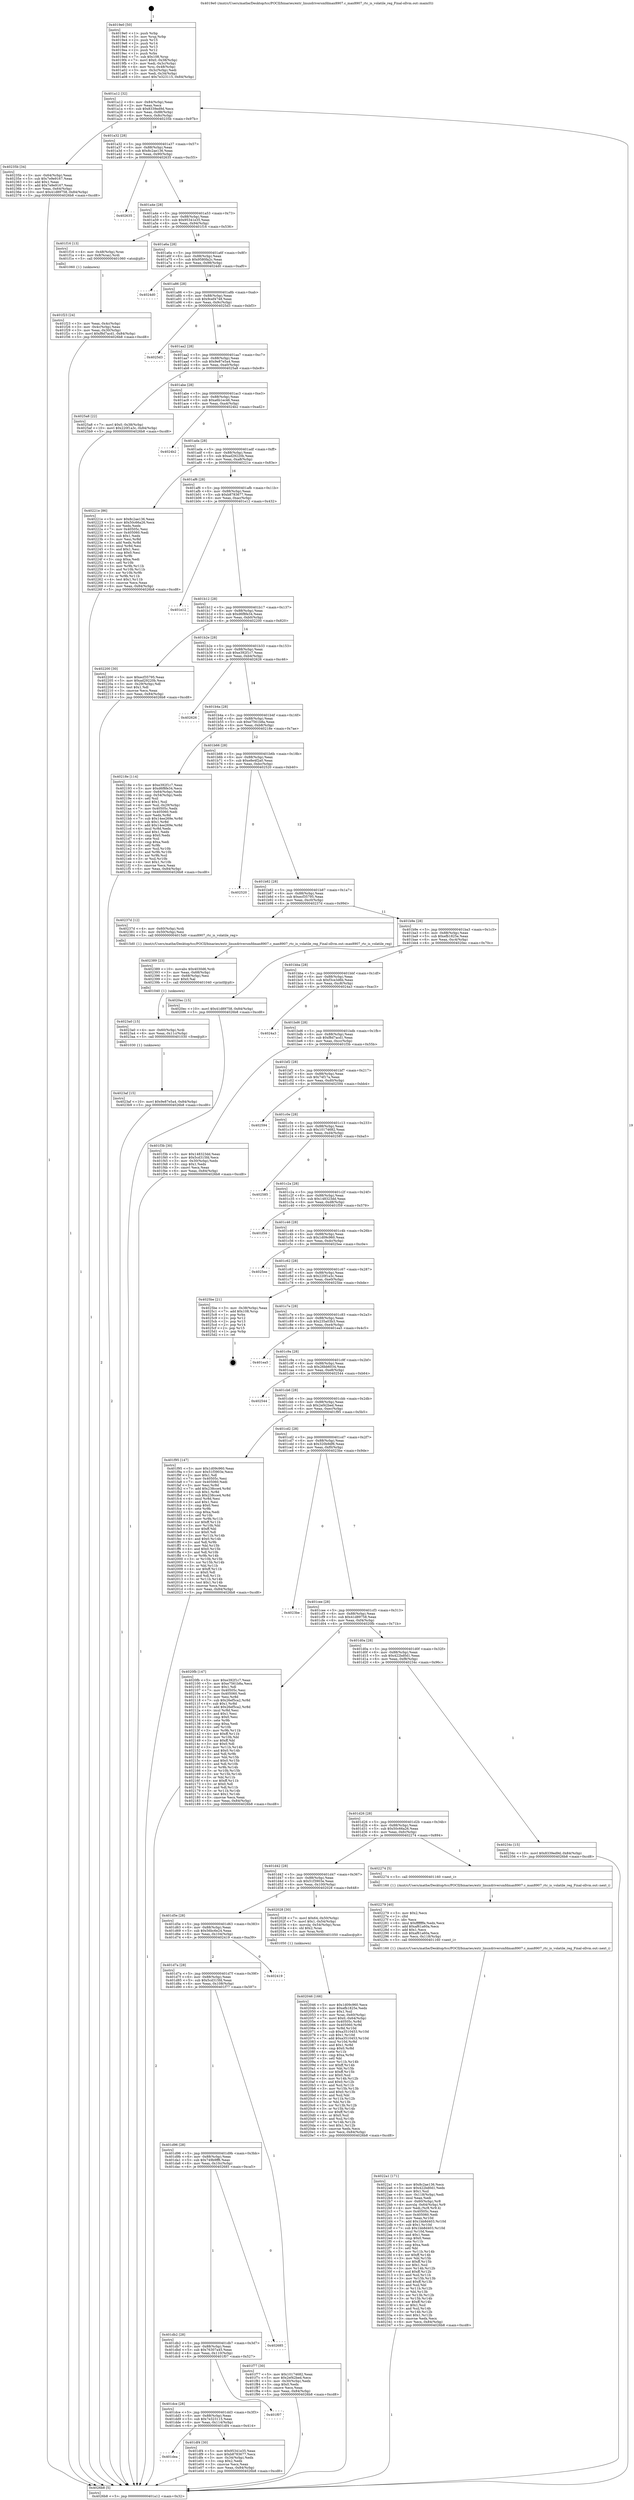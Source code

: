 digraph "0x4019e0" {
  label = "0x4019e0 (/mnt/c/Users/mathe/Desktop/tcc/POCII/binaries/extr_linuxdriversmfdmax8907.c_max8907_rtc_is_volatile_reg_Final-ollvm.out::main(0))"
  labelloc = "t"
  node[shape=record]

  Entry [label="",width=0.3,height=0.3,shape=circle,fillcolor=black,style=filled]
  "0x401a12" [label="{
     0x401a12 [32]\l
     | [instrs]\l
     &nbsp;&nbsp;0x401a12 \<+6\>: mov -0x84(%rbp),%eax\l
     &nbsp;&nbsp;0x401a18 \<+2\>: mov %eax,%ecx\l
     &nbsp;&nbsp;0x401a1a \<+6\>: sub $0x8339ed9d,%ecx\l
     &nbsp;&nbsp;0x401a20 \<+6\>: mov %eax,-0x88(%rbp)\l
     &nbsp;&nbsp;0x401a26 \<+6\>: mov %ecx,-0x8c(%rbp)\l
     &nbsp;&nbsp;0x401a2c \<+6\>: je 000000000040235b \<main+0x97b\>\l
  }"]
  "0x40235b" [label="{
     0x40235b [34]\l
     | [instrs]\l
     &nbsp;&nbsp;0x40235b \<+3\>: mov -0x64(%rbp),%eax\l
     &nbsp;&nbsp;0x40235e \<+5\>: sub $0x7e9e9167,%eax\l
     &nbsp;&nbsp;0x402363 \<+3\>: add $0x1,%eax\l
     &nbsp;&nbsp;0x402366 \<+5\>: add $0x7e9e9167,%eax\l
     &nbsp;&nbsp;0x40236b \<+3\>: mov %eax,-0x64(%rbp)\l
     &nbsp;&nbsp;0x40236e \<+10\>: movl $0x41d89758,-0x84(%rbp)\l
     &nbsp;&nbsp;0x402378 \<+5\>: jmp 00000000004026b8 \<main+0xcd8\>\l
  }"]
  "0x401a32" [label="{
     0x401a32 [28]\l
     | [instrs]\l
     &nbsp;&nbsp;0x401a32 \<+5\>: jmp 0000000000401a37 \<main+0x57\>\l
     &nbsp;&nbsp;0x401a37 \<+6\>: mov -0x88(%rbp),%eax\l
     &nbsp;&nbsp;0x401a3d \<+5\>: sub $0x8c2ae136,%eax\l
     &nbsp;&nbsp;0x401a42 \<+6\>: mov %eax,-0x90(%rbp)\l
     &nbsp;&nbsp;0x401a48 \<+6\>: je 0000000000402635 \<main+0xc55\>\l
  }"]
  Exit [label="",width=0.3,height=0.3,shape=circle,fillcolor=black,style=filled,peripheries=2]
  "0x402635" [label="{
     0x402635\l
  }", style=dashed]
  "0x401a4e" [label="{
     0x401a4e [28]\l
     | [instrs]\l
     &nbsp;&nbsp;0x401a4e \<+5\>: jmp 0000000000401a53 \<main+0x73\>\l
     &nbsp;&nbsp;0x401a53 \<+6\>: mov -0x88(%rbp),%eax\l
     &nbsp;&nbsp;0x401a59 \<+5\>: sub $0x95341e35,%eax\l
     &nbsp;&nbsp;0x401a5e \<+6\>: mov %eax,-0x94(%rbp)\l
     &nbsp;&nbsp;0x401a64 \<+6\>: je 0000000000401f16 \<main+0x536\>\l
  }"]
  "0x4023af" [label="{
     0x4023af [15]\l
     | [instrs]\l
     &nbsp;&nbsp;0x4023af \<+10\>: movl $0x9e87e5a4,-0x84(%rbp)\l
     &nbsp;&nbsp;0x4023b9 \<+5\>: jmp 00000000004026b8 \<main+0xcd8\>\l
  }"]
  "0x401f16" [label="{
     0x401f16 [13]\l
     | [instrs]\l
     &nbsp;&nbsp;0x401f16 \<+4\>: mov -0x48(%rbp),%rax\l
     &nbsp;&nbsp;0x401f1a \<+4\>: mov 0x8(%rax),%rdi\l
     &nbsp;&nbsp;0x401f1e \<+5\>: call 0000000000401060 \<atoi@plt\>\l
     | [calls]\l
     &nbsp;&nbsp;0x401060 \{1\} (unknown)\l
  }"]
  "0x401a6a" [label="{
     0x401a6a [28]\l
     | [instrs]\l
     &nbsp;&nbsp;0x401a6a \<+5\>: jmp 0000000000401a6f \<main+0x8f\>\l
     &nbsp;&nbsp;0x401a6f \<+6\>: mov -0x88(%rbp),%eax\l
     &nbsp;&nbsp;0x401a75 \<+5\>: sub $0x9580fa2c,%eax\l
     &nbsp;&nbsp;0x401a7a \<+6\>: mov %eax,-0x98(%rbp)\l
     &nbsp;&nbsp;0x401a80 \<+6\>: je 00000000004024d0 \<main+0xaf0\>\l
  }"]
  "0x4023a0" [label="{
     0x4023a0 [15]\l
     | [instrs]\l
     &nbsp;&nbsp;0x4023a0 \<+4\>: mov -0x60(%rbp),%rdi\l
     &nbsp;&nbsp;0x4023a4 \<+6\>: mov %eax,-0x11c(%rbp)\l
     &nbsp;&nbsp;0x4023aa \<+5\>: call 0000000000401030 \<free@plt\>\l
     | [calls]\l
     &nbsp;&nbsp;0x401030 \{1\} (unknown)\l
  }"]
  "0x4024d0" [label="{
     0x4024d0\l
  }", style=dashed]
  "0x401a86" [label="{
     0x401a86 [28]\l
     | [instrs]\l
     &nbsp;&nbsp;0x401a86 \<+5\>: jmp 0000000000401a8b \<main+0xab\>\l
     &nbsp;&nbsp;0x401a8b \<+6\>: mov -0x88(%rbp),%eax\l
     &nbsp;&nbsp;0x401a91 \<+5\>: sub $0x9cef4748,%eax\l
     &nbsp;&nbsp;0x401a96 \<+6\>: mov %eax,-0x9c(%rbp)\l
     &nbsp;&nbsp;0x401a9c \<+6\>: je 00000000004025d3 \<main+0xbf3\>\l
  }"]
  "0x402389" [label="{
     0x402389 [23]\l
     | [instrs]\l
     &nbsp;&nbsp;0x402389 \<+10\>: movabs $0x4030d6,%rdi\l
     &nbsp;&nbsp;0x402393 \<+3\>: mov %eax,-0x68(%rbp)\l
     &nbsp;&nbsp;0x402396 \<+3\>: mov -0x68(%rbp),%esi\l
     &nbsp;&nbsp;0x402399 \<+2\>: mov $0x0,%al\l
     &nbsp;&nbsp;0x40239b \<+5\>: call 0000000000401040 \<printf@plt\>\l
     | [calls]\l
     &nbsp;&nbsp;0x401040 \{1\} (unknown)\l
  }"]
  "0x4025d3" [label="{
     0x4025d3\l
  }", style=dashed]
  "0x401aa2" [label="{
     0x401aa2 [28]\l
     | [instrs]\l
     &nbsp;&nbsp;0x401aa2 \<+5\>: jmp 0000000000401aa7 \<main+0xc7\>\l
     &nbsp;&nbsp;0x401aa7 \<+6\>: mov -0x88(%rbp),%eax\l
     &nbsp;&nbsp;0x401aad \<+5\>: sub $0x9e87e5a4,%eax\l
     &nbsp;&nbsp;0x401ab2 \<+6\>: mov %eax,-0xa0(%rbp)\l
     &nbsp;&nbsp;0x401ab8 \<+6\>: je 00000000004025a8 \<main+0xbc8\>\l
  }"]
  "0x4022a1" [label="{
     0x4022a1 [171]\l
     | [instrs]\l
     &nbsp;&nbsp;0x4022a1 \<+5\>: mov $0x8c2ae136,%ecx\l
     &nbsp;&nbsp;0x4022a6 \<+5\>: mov $0x422bd0d1,%edx\l
     &nbsp;&nbsp;0x4022ab \<+3\>: mov $0x1,%sil\l
     &nbsp;&nbsp;0x4022ae \<+6\>: mov -0x118(%rbp),%edi\l
     &nbsp;&nbsp;0x4022b4 \<+3\>: imul %eax,%edi\l
     &nbsp;&nbsp;0x4022b7 \<+4\>: mov -0x60(%rbp),%r8\l
     &nbsp;&nbsp;0x4022bb \<+4\>: movslq -0x64(%rbp),%r9\l
     &nbsp;&nbsp;0x4022bf \<+4\>: mov %edi,(%r8,%r9,4)\l
     &nbsp;&nbsp;0x4022c3 \<+7\>: mov 0x40505c,%eax\l
     &nbsp;&nbsp;0x4022ca \<+7\>: mov 0x405060,%edi\l
     &nbsp;&nbsp;0x4022d1 \<+3\>: mov %eax,%r10d\l
     &nbsp;&nbsp;0x4022d4 \<+7\>: add $0x1bb8d403,%r10d\l
     &nbsp;&nbsp;0x4022db \<+4\>: sub $0x1,%r10d\l
     &nbsp;&nbsp;0x4022df \<+7\>: sub $0x1bb8d403,%r10d\l
     &nbsp;&nbsp;0x4022e6 \<+4\>: imul %r10d,%eax\l
     &nbsp;&nbsp;0x4022ea \<+3\>: and $0x1,%eax\l
     &nbsp;&nbsp;0x4022ed \<+3\>: cmp $0x0,%eax\l
     &nbsp;&nbsp;0x4022f0 \<+4\>: sete %r11b\l
     &nbsp;&nbsp;0x4022f4 \<+3\>: cmp $0xa,%edi\l
     &nbsp;&nbsp;0x4022f7 \<+3\>: setl %bl\l
     &nbsp;&nbsp;0x4022fa \<+3\>: mov %r11b,%r14b\l
     &nbsp;&nbsp;0x4022fd \<+4\>: xor $0xff,%r14b\l
     &nbsp;&nbsp;0x402301 \<+3\>: mov %bl,%r15b\l
     &nbsp;&nbsp;0x402304 \<+4\>: xor $0xff,%r15b\l
     &nbsp;&nbsp;0x402308 \<+4\>: xor $0x1,%sil\l
     &nbsp;&nbsp;0x40230c \<+3\>: mov %r14b,%r12b\l
     &nbsp;&nbsp;0x40230f \<+4\>: and $0xff,%r12b\l
     &nbsp;&nbsp;0x402313 \<+3\>: and %sil,%r11b\l
     &nbsp;&nbsp;0x402316 \<+3\>: mov %r15b,%r13b\l
     &nbsp;&nbsp;0x402319 \<+4\>: and $0xff,%r13b\l
     &nbsp;&nbsp;0x40231d \<+3\>: and %sil,%bl\l
     &nbsp;&nbsp;0x402320 \<+3\>: or %r11b,%r12b\l
     &nbsp;&nbsp;0x402323 \<+3\>: or %bl,%r13b\l
     &nbsp;&nbsp;0x402326 \<+3\>: xor %r13b,%r12b\l
     &nbsp;&nbsp;0x402329 \<+3\>: or %r15b,%r14b\l
     &nbsp;&nbsp;0x40232c \<+4\>: xor $0xff,%r14b\l
     &nbsp;&nbsp;0x402330 \<+4\>: or $0x1,%sil\l
     &nbsp;&nbsp;0x402334 \<+3\>: and %sil,%r14b\l
     &nbsp;&nbsp;0x402337 \<+3\>: or %r14b,%r12b\l
     &nbsp;&nbsp;0x40233a \<+4\>: test $0x1,%r12b\l
     &nbsp;&nbsp;0x40233e \<+3\>: cmovne %edx,%ecx\l
     &nbsp;&nbsp;0x402341 \<+6\>: mov %ecx,-0x84(%rbp)\l
     &nbsp;&nbsp;0x402347 \<+5\>: jmp 00000000004026b8 \<main+0xcd8\>\l
  }"]
  "0x4025a8" [label="{
     0x4025a8 [22]\l
     | [instrs]\l
     &nbsp;&nbsp;0x4025a8 \<+7\>: movl $0x0,-0x38(%rbp)\l
     &nbsp;&nbsp;0x4025af \<+10\>: movl $0x220f1a3c,-0x84(%rbp)\l
     &nbsp;&nbsp;0x4025b9 \<+5\>: jmp 00000000004026b8 \<main+0xcd8\>\l
  }"]
  "0x401abe" [label="{
     0x401abe [28]\l
     | [instrs]\l
     &nbsp;&nbsp;0x401abe \<+5\>: jmp 0000000000401ac3 \<main+0xe3\>\l
     &nbsp;&nbsp;0x401ac3 \<+6\>: mov -0x88(%rbp),%eax\l
     &nbsp;&nbsp;0x401ac9 \<+5\>: sub $0xa6b1ec46,%eax\l
     &nbsp;&nbsp;0x401ace \<+6\>: mov %eax,-0xa4(%rbp)\l
     &nbsp;&nbsp;0x401ad4 \<+6\>: je 00000000004024b2 \<main+0xad2\>\l
  }"]
  "0x402279" [label="{
     0x402279 [40]\l
     | [instrs]\l
     &nbsp;&nbsp;0x402279 \<+5\>: mov $0x2,%ecx\l
     &nbsp;&nbsp;0x40227e \<+1\>: cltd\l
     &nbsp;&nbsp;0x40227f \<+2\>: idiv %ecx\l
     &nbsp;&nbsp;0x402281 \<+6\>: imul $0xfffffffe,%edx,%ecx\l
     &nbsp;&nbsp;0x402287 \<+6\>: add $0xaf61a60a,%ecx\l
     &nbsp;&nbsp;0x40228d \<+3\>: add $0x1,%ecx\l
     &nbsp;&nbsp;0x402290 \<+6\>: sub $0xaf61a60a,%ecx\l
     &nbsp;&nbsp;0x402296 \<+6\>: mov %ecx,-0x118(%rbp)\l
     &nbsp;&nbsp;0x40229c \<+5\>: call 0000000000401160 \<next_i\>\l
     | [calls]\l
     &nbsp;&nbsp;0x401160 \{1\} (/mnt/c/Users/mathe/Desktop/tcc/POCII/binaries/extr_linuxdriversmfdmax8907.c_max8907_rtc_is_volatile_reg_Final-ollvm.out::next_i)\l
  }"]
  "0x4024b2" [label="{
     0x4024b2\l
  }", style=dashed]
  "0x401ada" [label="{
     0x401ada [28]\l
     | [instrs]\l
     &nbsp;&nbsp;0x401ada \<+5\>: jmp 0000000000401adf \<main+0xff\>\l
     &nbsp;&nbsp;0x401adf \<+6\>: mov -0x88(%rbp),%eax\l
     &nbsp;&nbsp;0x401ae5 \<+5\>: sub $0xad29220b,%eax\l
     &nbsp;&nbsp;0x401aea \<+6\>: mov %eax,-0xa8(%rbp)\l
     &nbsp;&nbsp;0x401af0 \<+6\>: je 000000000040221e \<main+0x83e\>\l
  }"]
  "0x402046" [label="{
     0x402046 [166]\l
     | [instrs]\l
     &nbsp;&nbsp;0x402046 \<+5\>: mov $0x1d09c960,%ecx\l
     &nbsp;&nbsp;0x40204b \<+5\>: mov $0xefb1825e,%edx\l
     &nbsp;&nbsp;0x402050 \<+3\>: mov $0x1,%sil\l
     &nbsp;&nbsp;0x402053 \<+4\>: mov %rax,-0x60(%rbp)\l
     &nbsp;&nbsp;0x402057 \<+7\>: movl $0x0,-0x64(%rbp)\l
     &nbsp;&nbsp;0x40205e \<+8\>: mov 0x40505c,%r8d\l
     &nbsp;&nbsp;0x402066 \<+8\>: mov 0x405060,%r9d\l
     &nbsp;&nbsp;0x40206e \<+3\>: mov %r8d,%r10d\l
     &nbsp;&nbsp;0x402071 \<+7\>: sub $0xa3510453,%r10d\l
     &nbsp;&nbsp;0x402078 \<+4\>: sub $0x1,%r10d\l
     &nbsp;&nbsp;0x40207c \<+7\>: add $0xa3510453,%r10d\l
     &nbsp;&nbsp;0x402083 \<+4\>: imul %r10d,%r8d\l
     &nbsp;&nbsp;0x402087 \<+4\>: and $0x1,%r8d\l
     &nbsp;&nbsp;0x40208b \<+4\>: cmp $0x0,%r8d\l
     &nbsp;&nbsp;0x40208f \<+4\>: sete %r11b\l
     &nbsp;&nbsp;0x402093 \<+4\>: cmp $0xa,%r9d\l
     &nbsp;&nbsp;0x402097 \<+3\>: setl %bl\l
     &nbsp;&nbsp;0x40209a \<+3\>: mov %r11b,%r14b\l
     &nbsp;&nbsp;0x40209d \<+4\>: xor $0xff,%r14b\l
     &nbsp;&nbsp;0x4020a1 \<+3\>: mov %bl,%r15b\l
     &nbsp;&nbsp;0x4020a4 \<+4\>: xor $0xff,%r15b\l
     &nbsp;&nbsp;0x4020a8 \<+4\>: xor $0x0,%sil\l
     &nbsp;&nbsp;0x4020ac \<+3\>: mov %r14b,%r12b\l
     &nbsp;&nbsp;0x4020af \<+4\>: and $0x0,%r12b\l
     &nbsp;&nbsp;0x4020b3 \<+3\>: and %sil,%r11b\l
     &nbsp;&nbsp;0x4020b6 \<+3\>: mov %r15b,%r13b\l
     &nbsp;&nbsp;0x4020b9 \<+4\>: and $0x0,%r13b\l
     &nbsp;&nbsp;0x4020bd \<+3\>: and %sil,%bl\l
     &nbsp;&nbsp;0x4020c0 \<+3\>: or %r11b,%r12b\l
     &nbsp;&nbsp;0x4020c3 \<+3\>: or %bl,%r13b\l
     &nbsp;&nbsp;0x4020c6 \<+3\>: xor %r13b,%r12b\l
     &nbsp;&nbsp;0x4020c9 \<+3\>: or %r15b,%r14b\l
     &nbsp;&nbsp;0x4020cc \<+4\>: xor $0xff,%r14b\l
     &nbsp;&nbsp;0x4020d0 \<+4\>: or $0x0,%sil\l
     &nbsp;&nbsp;0x4020d4 \<+3\>: and %sil,%r14b\l
     &nbsp;&nbsp;0x4020d7 \<+3\>: or %r14b,%r12b\l
     &nbsp;&nbsp;0x4020da \<+4\>: test $0x1,%r12b\l
     &nbsp;&nbsp;0x4020de \<+3\>: cmovne %edx,%ecx\l
     &nbsp;&nbsp;0x4020e1 \<+6\>: mov %ecx,-0x84(%rbp)\l
     &nbsp;&nbsp;0x4020e7 \<+5\>: jmp 00000000004026b8 \<main+0xcd8\>\l
  }"]
  "0x40221e" [label="{
     0x40221e [86]\l
     | [instrs]\l
     &nbsp;&nbsp;0x40221e \<+5\>: mov $0x8c2ae136,%eax\l
     &nbsp;&nbsp;0x402223 \<+5\>: mov $0x50c66a26,%ecx\l
     &nbsp;&nbsp;0x402228 \<+2\>: xor %edx,%edx\l
     &nbsp;&nbsp;0x40222a \<+7\>: mov 0x40505c,%esi\l
     &nbsp;&nbsp;0x402231 \<+7\>: mov 0x405060,%edi\l
     &nbsp;&nbsp;0x402238 \<+3\>: sub $0x1,%edx\l
     &nbsp;&nbsp;0x40223b \<+3\>: mov %esi,%r8d\l
     &nbsp;&nbsp;0x40223e \<+3\>: add %edx,%r8d\l
     &nbsp;&nbsp;0x402241 \<+4\>: imul %r8d,%esi\l
     &nbsp;&nbsp;0x402245 \<+3\>: and $0x1,%esi\l
     &nbsp;&nbsp;0x402248 \<+3\>: cmp $0x0,%esi\l
     &nbsp;&nbsp;0x40224b \<+4\>: sete %r9b\l
     &nbsp;&nbsp;0x40224f \<+3\>: cmp $0xa,%edi\l
     &nbsp;&nbsp;0x402252 \<+4\>: setl %r10b\l
     &nbsp;&nbsp;0x402256 \<+3\>: mov %r9b,%r11b\l
     &nbsp;&nbsp;0x402259 \<+3\>: and %r10b,%r11b\l
     &nbsp;&nbsp;0x40225c \<+3\>: xor %r10b,%r9b\l
     &nbsp;&nbsp;0x40225f \<+3\>: or %r9b,%r11b\l
     &nbsp;&nbsp;0x402262 \<+4\>: test $0x1,%r11b\l
     &nbsp;&nbsp;0x402266 \<+3\>: cmovne %ecx,%eax\l
     &nbsp;&nbsp;0x402269 \<+6\>: mov %eax,-0x84(%rbp)\l
     &nbsp;&nbsp;0x40226f \<+5\>: jmp 00000000004026b8 \<main+0xcd8\>\l
  }"]
  "0x401af6" [label="{
     0x401af6 [28]\l
     | [instrs]\l
     &nbsp;&nbsp;0x401af6 \<+5\>: jmp 0000000000401afb \<main+0x11b\>\l
     &nbsp;&nbsp;0x401afb \<+6\>: mov -0x88(%rbp),%eax\l
     &nbsp;&nbsp;0x401b01 \<+5\>: sub $0xb8783677,%eax\l
     &nbsp;&nbsp;0x401b06 \<+6\>: mov %eax,-0xac(%rbp)\l
     &nbsp;&nbsp;0x401b0c \<+6\>: je 0000000000401e12 \<main+0x432\>\l
  }"]
  "0x401f23" [label="{
     0x401f23 [24]\l
     | [instrs]\l
     &nbsp;&nbsp;0x401f23 \<+3\>: mov %eax,-0x4c(%rbp)\l
     &nbsp;&nbsp;0x401f26 \<+3\>: mov -0x4c(%rbp),%eax\l
     &nbsp;&nbsp;0x401f29 \<+3\>: mov %eax,-0x30(%rbp)\l
     &nbsp;&nbsp;0x401f2c \<+10\>: movl $0xf8d7acd1,-0x84(%rbp)\l
     &nbsp;&nbsp;0x401f36 \<+5\>: jmp 00000000004026b8 \<main+0xcd8\>\l
  }"]
  "0x401e12" [label="{
     0x401e12\l
  }", style=dashed]
  "0x401b12" [label="{
     0x401b12 [28]\l
     | [instrs]\l
     &nbsp;&nbsp;0x401b12 \<+5\>: jmp 0000000000401b17 \<main+0x137\>\l
     &nbsp;&nbsp;0x401b17 \<+6\>: mov -0x88(%rbp),%eax\l
     &nbsp;&nbsp;0x401b1d \<+5\>: sub $0xd6f8fe34,%eax\l
     &nbsp;&nbsp;0x401b22 \<+6\>: mov %eax,-0xb0(%rbp)\l
     &nbsp;&nbsp;0x401b28 \<+6\>: je 0000000000402200 \<main+0x820\>\l
  }"]
  "0x4019e0" [label="{
     0x4019e0 [50]\l
     | [instrs]\l
     &nbsp;&nbsp;0x4019e0 \<+1\>: push %rbp\l
     &nbsp;&nbsp;0x4019e1 \<+3\>: mov %rsp,%rbp\l
     &nbsp;&nbsp;0x4019e4 \<+2\>: push %r15\l
     &nbsp;&nbsp;0x4019e6 \<+2\>: push %r14\l
     &nbsp;&nbsp;0x4019e8 \<+2\>: push %r13\l
     &nbsp;&nbsp;0x4019ea \<+2\>: push %r12\l
     &nbsp;&nbsp;0x4019ec \<+1\>: push %rbx\l
     &nbsp;&nbsp;0x4019ed \<+7\>: sub $0x108,%rsp\l
     &nbsp;&nbsp;0x4019f4 \<+7\>: movl $0x0,-0x38(%rbp)\l
     &nbsp;&nbsp;0x4019fb \<+3\>: mov %edi,-0x3c(%rbp)\l
     &nbsp;&nbsp;0x4019fe \<+4\>: mov %rsi,-0x48(%rbp)\l
     &nbsp;&nbsp;0x401a02 \<+3\>: mov -0x3c(%rbp),%edi\l
     &nbsp;&nbsp;0x401a05 \<+3\>: mov %edi,-0x34(%rbp)\l
     &nbsp;&nbsp;0x401a08 \<+10\>: movl $0x7e323115,-0x84(%rbp)\l
  }"]
  "0x402200" [label="{
     0x402200 [30]\l
     | [instrs]\l
     &nbsp;&nbsp;0x402200 \<+5\>: mov $0xecf35795,%eax\l
     &nbsp;&nbsp;0x402205 \<+5\>: mov $0xad29220b,%ecx\l
     &nbsp;&nbsp;0x40220a \<+3\>: mov -0x29(%rbp),%dl\l
     &nbsp;&nbsp;0x40220d \<+3\>: test $0x1,%dl\l
     &nbsp;&nbsp;0x402210 \<+3\>: cmovne %ecx,%eax\l
     &nbsp;&nbsp;0x402213 \<+6\>: mov %eax,-0x84(%rbp)\l
     &nbsp;&nbsp;0x402219 \<+5\>: jmp 00000000004026b8 \<main+0xcd8\>\l
  }"]
  "0x401b2e" [label="{
     0x401b2e [28]\l
     | [instrs]\l
     &nbsp;&nbsp;0x401b2e \<+5\>: jmp 0000000000401b33 \<main+0x153\>\l
     &nbsp;&nbsp;0x401b33 \<+6\>: mov -0x88(%rbp),%eax\l
     &nbsp;&nbsp;0x401b39 \<+5\>: sub $0xe392f1c7,%eax\l
     &nbsp;&nbsp;0x401b3e \<+6\>: mov %eax,-0xb4(%rbp)\l
     &nbsp;&nbsp;0x401b44 \<+6\>: je 0000000000402626 \<main+0xc46\>\l
  }"]
  "0x4026b8" [label="{
     0x4026b8 [5]\l
     | [instrs]\l
     &nbsp;&nbsp;0x4026b8 \<+5\>: jmp 0000000000401a12 \<main+0x32\>\l
  }"]
  "0x402626" [label="{
     0x402626\l
  }", style=dashed]
  "0x401b4a" [label="{
     0x401b4a [28]\l
     | [instrs]\l
     &nbsp;&nbsp;0x401b4a \<+5\>: jmp 0000000000401b4f \<main+0x16f\>\l
     &nbsp;&nbsp;0x401b4f \<+6\>: mov -0x88(%rbp),%eax\l
     &nbsp;&nbsp;0x401b55 \<+5\>: sub $0xe7561b8a,%eax\l
     &nbsp;&nbsp;0x401b5a \<+6\>: mov %eax,-0xb8(%rbp)\l
     &nbsp;&nbsp;0x401b60 \<+6\>: je 000000000040218e \<main+0x7ae\>\l
  }"]
  "0x401dea" [label="{
     0x401dea\l
  }", style=dashed]
  "0x40218e" [label="{
     0x40218e [114]\l
     | [instrs]\l
     &nbsp;&nbsp;0x40218e \<+5\>: mov $0xe392f1c7,%eax\l
     &nbsp;&nbsp;0x402193 \<+5\>: mov $0xd6f8fe34,%ecx\l
     &nbsp;&nbsp;0x402198 \<+3\>: mov -0x64(%rbp),%edx\l
     &nbsp;&nbsp;0x40219b \<+3\>: cmp -0x54(%rbp),%edx\l
     &nbsp;&nbsp;0x40219e \<+4\>: setl %sil\l
     &nbsp;&nbsp;0x4021a2 \<+4\>: and $0x1,%sil\l
     &nbsp;&nbsp;0x4021a6 \<+4\>: mov %sil,-0x29(%rbp)\l
     &nbsp;&nbsp;0x4021aa \<+7\>: mov 0x40505c,%edx\l
     &nbsp;&nbsp;0x4021b1 \<+7\>: mov 0x405060,%edi\l
     &nbsp;&nbsp;0x4021b8 \<+3\>: mov %edx,%r8d\l
     &nbsp;&nbsp;0x4021bb \<+7\>: sub $0x14ee269e,%r8d\l
     &nbsp;&nbsp;0x4021c2 \<+4\>: sub $0x1,%r8d\l
     &nbsp;&nbsp;0x4021c6 \<+7\>: add $0x14ee269e,%r8d\l
     &nbsp;&nbsp;0x4021cd \<+4\>: imul %r8d,%edx\l
     &nbsp;&nbsp;0x4021d1 \<+3\>: and $0x1,%edx\l
     &nbsp;&nbsp;0x4021d4 \<+3\>: cmp $0x0,%edx\l
     &nbsp;&nbsp;0x4021d7 \<+4\>: sete %sil\l
     &nbsp;&nbsp;0x4021db \<+3\>: cmp $0xa,%edi\l
     &nbsp;&nbsp;0x4021de \<+4\>: setl %r9b\l
     &nbsp;&nbsp;0x4021e2 \<+3\>: mov %sil,%r10b\l
     &nbsp;&nbsp;0x4021e5 \<+3\>: and %r9b,%r10b\l
     &nbsp;&nbsp;0x4021e8 \<+3\>: xor %r9b,%sil\l
     &nbsp;&nbsp;0x4021eb \<+3\>: or %sil,%r10b\l
     &nbsp;&nbsp;0x4021ee \<+4\>: test $0x1,%r10b\l
     &nbsp;&nbsp;0x4021f2 \<+3\>: cmovne %ecx,%eax\l
     &nbsp;&nbsp;0x4021f5 \<+6\>: mov %eax,-0x84(%rbp)\l
     &nbsp;&nbsp;0x4021fb \<+5\>: jmp 00000000004026b8 \<main+0xcd8\>\l
  }"]
  "0x401b66" [label="{
     0x401b66 [28]\l
     | [instrs]\l
     &nbsp;&nbsp;0x401b66 \<+5\>: jmp 0000000000401b6b \<main+0x18b\>\l
     &nbsp;&nbsp;0x401b6b \<+6\>: mov -0x88(%rbp),%eax\l
     &nbsp;&nbsp;0x401b71 \<+5\>: sub $0xe8e4f2a0,%eax\l
     &nbsp;&nbsp;0x401b76 \<+6\>: mov %eax,-0xbc(%rbp)\l
     &nbsp;&nbsp;0x401b7c \<+6\>: je 0000000000402520 \<main+0xb40\>\l
  }"]
  "0x401df4" [label="{
     0x401df4 [30]\l
     | [instrs]\l
     &nbsp;&nbsp;0x401df4 \<+5\>: mov $0x95341e35,%eax\l
     &nbsp;&nbsp;0x401df9 \<+5\>: mov $0xb8783677,%ecx\l
     &nbsp;&nbsp;0x401dfe \<+3\>: mov -0x34(%rbp),%edx\l
     &nbsp;&nbsp;0x401e01 \<+3\>: cmp $0x2,%edx\l
     &nbsp;&nbsp;0x401e04 \<+3\>: cmovne %ecx,%eax\l
     &nbsp;&nbsp;0x401e07 \<+6\>: mov %eax,-0x84(%rbp)\l
     &nbsp;&nbsp;0x401e0d \<+5\>: jmp 00000000004026b8 \<main+0xcd8\>\l
  }"]
  "0x402520" [label="{
     0x402520\l
  }", style=dashed]
  "0x401b82" [label="{
     0x401b82 [28]\l
     | [instrs]\l
     &nbsp;&nbsp;0x401b82 \<+5\>: jmp 0000000000401b87 \<main+0x1a7\>\l
     &nbsp;&nbsp;0x401b87 \<+6\>: mov -0x88(%rbp),%eax\l
     &nbsp;&nbsp;0x401b8d \<+5\>: sub $0xecf35795,%eax\l
     &nbsp;&nbsp;0x401b92 \<+6\>: mov %eax,-0xc0(%rbp)\l
     &nbsp;&nbsp;0x401b98 \<+6\>: je 000000000040237d \<main+0x99d\>\l
  }"]
  "0x401dce" [label="{
     0x401dce [28]\l
     | [instrs]\l
     &nbsp;&nbsp;0x401dce \<+5\>: jmp 0000000000401dd3 \<main+0x3f3\>\l
     &nbsp;&nbsp;0x401dd3 \<+6\>: mov -0x88(%rbp),%eax\l
     &nbsp;&nbsp;0x401dd9 \<+5\>: sub $0x7e323115,%eax\l
     &nbsp;&nbsp;0x401dde \<+6\>: mov %eax,-0x114(%rbp)\l
     &nbsp;&nbsp;0x401de4 \<+6\>: je 0000000000401df4 \<main+0x414\>\l
  }"]
  "0x40237d" [label="{
     0x40237d [12]\l
     | [instrs]\l
     &nbsp;&nbsp;0x40237d \<+4\>: mov -0x60(%rbp),%rdi\l
     &nbsp;&nbsp;0x402381 \<+3\>: mov -0x50(%rbp),%esi\l
     &nbsp;&nbsp;0x402384 \<+5\>: call 00000000004015d0 \<max8907_rtc_is_volatile_reg\>\l
     | [calls]\l
     &nbsp;&nbsp;0x4015d0 \{1\} (/mnt/c/Users/mathe/Desktop/tcc/POCII/binaries/extr_linuxdriversmfdmax8907.c_max8907_rtc_is_volatile_reg_Final-ollvm.out::max8907_rtc_is_volatile_reg)\l
  }"]
  "0x401b9e" [label="{
     0x401b9e [28]\l
     | [instrs]\l
     &nbsp;&nbsp;0x401b9e \<+5\>: jmp 0000000000401ba3 \<main+0x1c3\>\l
     &nbsp;&nbsp;0x401ba3 \<+6\>: mov -0x88(%rbp),%eax\l
     &nbsp;&nbsp;0x401ba9 \<+5\>: sub $0xefb1825e,%eax\l
     &nbsp;&nbsp;0x401bae \<+6\>: mov %eax,-0xc4(%rbp)\l
     &nbsp;&nbsp;0x401bb4 \<+6\>: je 00000000004020ec \<main+0x70c\>\l
  }"]
  "0x401f07" [label="{
     0x401f07\l
  }", style=dashed]
  "0x4020ec" [label="{
     0x4020ec [15]\l
     | [instrs]\l
     &nbsp;&nbsp;0x4020ec \<+10\>: movl $0x41d89758,-0x84(%rbp)\l
     &nbsp;&nbsp;0x4020f6 \<+5\>: jmp 00000000004026b8 \<main+0xcd8\>\l
  }"]
  "0x401bba" [label="{
     0x401bba [28]\l
     | [instrs]\l
     &nbsp;&nbsp;0x401bba \<+5\>: jmp 0000000000401bbf \<main+0x1df\>\l
     &nbsp;&nbsp;0x401bbf \<+6\>: mov -0x88(%rbp),%eax\l
     &nbsp;&nbsp;0x401bc5 \<+5\>: sub $0xf3ce3d6b,%eax\l
     &nbsp;&nbsp;0x401bca \<+6\>: mov %eax,-0xc8(%rbp)\l
     &nbsp;&nbsp;0x401bd0 \<+6\>: je 00000000004024a3 \<main+0xac3\>\l
  }"]
  "0x401db2" [label="{
     0x401db2 [28]\l
     | [instrs]\l
     &nbsp;&nbsp;0x401db2 \<+5\>: jmp 0000000000401db7 \<main+0x3d7\>\l
     &nbsp;&nbsp;0x401db7 \<+6\>: mov -0x88(%rbp),%eax\l
     &nbsp;&nbsp;0x401dbd \<+5\>: sub $0x76307a45,%eax\l
     &nbsp;&nbsp;0x401dc2 \<+6\>: mov %eax,-0x110(%rbp)\l
     &nbsp;&nbsp;0x401dc8 \<+6\>: je 0000000000401f07 \<main+0x527\>\l
  }"]
  "0x4024a3" [label="{
     0x4024a3\l
  }", style=dashed]
  "0x401bd6" [label="{
     0x401bd6 [28]\l
     | [instrs]\l
     &nbsp;&nbsp;0x401bd6 \<+5\>: jmp 0000000000401bdb \<main+0x1fb\>\l
     &nbsp;&nbsp;0x401bdb \<+6\>: mov -0x88(%rbp),%eax\l
     &nbsp;&nbsp;0x401be1 \<+5\>: sub $0xf8d7acd1,%eax\l
     &nbsp;&nbsp;0x401be6 \<+6\>: mov %eax,-0xcc(%rbp)\l
     &nbsp;&nbsp;0x401bec \<+6\>: je 0000000000401f3b \<main+0x55b\>\l
  }"]
  "0x402685" [label="{
     0x402685\l
  }", style=dashed]
  "0x401f3b" [label="{
     0x401f3b [30]\l
     | [instrs]\l
     &nbsp;&nbsp;0x401f3b \<+5\>: mov $0x148323dd,%eax\l
     &nbsp;&nbsp;0x401f40 \<+5\>: mov $0x5cd315fd,%ecx\l
     &nbsp;&nbsp;0x401f45 \<+3\>: mov -0x30(%rbp),%edx\l
     &nbsp;&nbsp;0x401f48 \<+3\>: cmp $0x1,%edx\l
     &nbsp;&nbsp;0x401f4b \<+3\>: cmovl %ecx,%eax\l
     &nbsp;&nbsp;0x401f4e \<+6\>: mov %eax,-0x84(%rbp)\l
     &nbsp;&nbsp;0x401f54 \<+5\>: jmp 00000000004026b8 \<main+0xcd8\>\l
  }"]
  "0x401bf2" [label="{
     0x401bf2 [28]\l
     | [instrs]\l
     &nbsp;&nbsp;0x401bf2 \<+5\>: jmp 0000000000401bf7 \<main+0x217\>\l
     &nbsp;&nbsp;0x401bf7 \<+6\>: mov -0x88(%rbp),%eax\l
     &nbsp;&nbsp;0x401bfd \<+5\>: sub $0x74f17a,%eax\l
     &nbsp;&nbsp;0x401c02 \<+6\>: mov %eax,-0xd0(%rbp)\l
     &nbsp;&nbsp;0x401c08 \<+6\>: je 0000000000402594 \<main+0xbb4\>\l
  }"]
  "0x401d96" [label="{
     0x401d96 [28]\l
     | [instrs]\l
     &nbsp;&nbsp;0x401d96 \<+5\>: jmp 0000000000401d9b \<main+0x3bb\>\l
     &nbsp;&nbsp;0x401d9b \<+6\>: mov -0x88(%rbp),%eax\l
     &nbsp;&nbsp;0x401da1 \<+5\>: sub $0x749b9ff6,%eax\l
     &nbsp;&nbsp;0x401da6 \<+6\>: mov %eax,-0x10c(%rbp)\l
     &nbsp;&nbsp;0x401dac \<+6\>: je 0000000000402685 \<main+0xca5\>\l
  }"]
  "0x402594" [label="{
     0x402594\l
  }", style=dashed]
  "0x401c0e" [label="{
     0x401c0e [28]\l
     | [instrs]\l
     &nbsp;&nbsp;0x401c0e \<+5\>: jmp 0000000000401c13 \<main+0x233\>\l
     &nbsp;&nbsp;0x401c13 \<+6\>: mov -0x88(%rbp),%eax\l
     &nbsp;&nbsp;0x401c19 \<+5\>: sub $0x10174682,%eax\l
     &nbsp;&nbsp;0x401c1e \<+6\>: mov %eax,-0xd4(%rbp)\l
     &nbsp;&nbsp;0x401c24 \<+6\>: je 0000000000402585 \<main+0xba5\>\l
  }"]
  "0x401f77" [label="{
     0x401f77 [30]\l
     | [instrs]\l
     &nbsp;&nbsp;0x401f77 \<+5\>: mov $0x10174682,%eax\l
     &nbsp;&nbsp;0x401f7c \<+5\>: mov $0x2ef42bed,%ecx\l
     &nbsp;&nbsp;0x401f81 \<+3\>: mov -0x30(%rbp),%edx\l
     &nbsp;&nbsp;0x401f84 \<+3\>: cmp $0x0,%edx\l
     &nbsp;&nbsp;0x401f87 \<+3\>: cmove %ecx,%eax\l
     &nbsp;&nbsp;0x401f8a \<+6\>: mov %eax,-0x84(%rbp)\l
     &nbsp;&nbsp;0x401f90 \<+5\>: jmp 00000000004026b8 \<main+0xcd8\>\l
  }"]
  "0x402585" [label="{
     0x402585\l
  }", style=dashed]
  "0x401c2a" [label="{
     0x401c2a [28]\l
     | [instrs]\l
     &nbsp;&nbsp;0x401c2a \<+5\>: jmp 0000000000401c2f \<main+0x24f\>\l
     &nbsp;&nbsp;0x401c2f \<+6\>: mov -0x88(%rbp),%eax\l
     &nbsp;&nbsp;0x401c35 \<+5\>: sub $0x148323dd,%eax\l
     &nbsp;&nbsp;0x401c3a \<+6\>: mov %eax,-0xd8(%rbp)\l
     &nbsp;&nbsp;0x401c40 \<+6\>: je 0000000000401f59 \<main+0x579\>\l
  }"]
  "0x401d7a" [label="{
     0x401d7a [28]\l
     | [instrs]\l
     &nbsp;&nbsp;0x401d7a \<+5\>: jmp 0000000000401d7f \<main+0x39f\>\l
     &nbsp;&nbsp;0x401d7f \<+6\>: mov -0x88(%rbp),%eax\l
     &nbsp;&nbsp;0x401d85 \<+5\>: sub $0x5cd315fd,%eax\l
     &nbsp;&nbsp;0x401d8a \<+6\>: mov %eax,-0x108(%rbp)\l
     &nbsp;&nbsp;0x401d90 \<+6\>: je 0000000000401f77 \<main+0x597\>\l
  }"]
  "0x401f59" [label="{
     0x401f59\l
  }", style=dashed]
  "0x401c46" [label="{
     0x401c46 [28]\l
     | [instrs]\l
     &nbsp;&nbsp;0x401c46 \<+5\>: jmp 0000000000401c4b \<main+0x26b\>\l
     &nbsp;&nbsp;0x401c4b \<+6\>: mov -0x88(%rbp),%eax\l
     &nbsp;&nbsp;0x401c51 \<+5\>: sub $0x1d09c960,%eax\l
     &nbsp;&nbsp;0x401c56 \<+6\>: mov %eax,-0xdc(%rbp)\l
     &nbsp;&nbsp;0x401c5c \<+6\>: je 00000000004025ee \<main+0xc0e\>\l
  }"]
  "0x402419" [label="{
     0x402419\l
  }", style=dashed]
  "0x4025ee" [label="{
     0x4025ee\l
  }", style=dashed]
  "0x401c62" [label="{
     0x401c62 [28]\l
     | [instrs]\l
     &nbsp;&nbsp;0x401c62 \<+5\>: jmp 0000000000401c67 \<main+0x287\>\l
     &nbsp;&nbsp;0x401c67 \<+6\>: mov -0x88(%rbp),%eax\l
     &nbsp;&nbsp;0x401c6d \<+5\>: sub $0x220f1a3c,%eax\l
     &nbsp;&nbsp;0x401c72 \<+6\>: mov %eax,-0xe0(%rbp)\l
     &nbsp;&nbsp;0x401c78 \<+6\>: je 00000000004025be \<main+0xbde\>\l
  }"]
  "0x401d5e" [label="{
     0x401d5e [28]\l
     | [instrs]\l
     &nbsp;&nbsp;0x401d5e \<+5\>: jmp 0000000000401d63 \<main+0x383\>\l
     &nbsp;&nbsp;0x401d63 \<+6\>: mov -0x88(%rbp),%eax\l
     &nbsp;&nbsp;0x401d69 \<+5\>: sub $0x56bc6e24,%eax\l
     &nbsp;&nbsp;0x401d6e \<+6\>: mov %eax,-0x104(%rbp)\l
     &nbsp;&nbsp;0x401d74 \<+6\>: je 0000000000402419 \<main+0xa39\>\l
  }"]
  "0x4025be" [label="{
     0x4025be [21]\l
     | [instrs]\l
     &nbsp;&nbsp;0x4025be \<+3\>: mov -0x38(%rbp),%eax\l
     &nbsp;&nbsp;0x4025c1 \<+7\>: add $0x108,%rsp\l
     &nbsp;&nbsp;0x4025c8 \<+1\>: pop %rbx\l
     &nbsp;&nbsp;0x4025c9 \<+2\>: pop %r12\l
     &nbsp;&nbsp;0x4025cb \<+2\>: pop %r13\l
     &nbsp;&nbsp;0x4025cd \<+2\>: pop %r14\l
     &nbsp;&nbsp;0x4025cf \<+2\>: pop %r15\l
     &nbsp;&nbsp;0x4025d1 \<+1\>: pop %rbp\l
     &nbsp;&nbsp;0x4025d2 \<+1\>: ret\l
  }"]
  "0x401c7e" [label="{
     0x401c7e [28]\l
     | [instrs]\l
     &nbsp;&nbsp;0x401c7e \<+5\>: jmp 0000000000401c83 \<main+0x2a3\>\l
     &nbsp;&nbsp;0x401c83 \<+6\>: mov -0x88(%rbp),%eax\l
     &nbsp;&nbsp;0x401c89 \<+5\>: sub $0x235a03b3,%eax\l
     &nbsp;&nbsp;0x401c8e \<+6\>: mov %eax,-0xe4(%rbp)\l
     &nbsp;&nbsp;0x401c94 \<+6\>: je 0000000000401ea5 \<main+0x4c5\>\l
  }"]
  "0x402028" [label="{
     0x402028 [30]\l
     | [instrs]\l
     &nbsp;&nbsp;0x402028 \<+7\>: movl $0x64,-0x50(%rbp)\l
     &nbsp;&nbsp;0x40202f \<+7\>: movl $0x1,-0x54(%rbp)\l
     &nbsp;&nbsp;0x402036 \<+4\>: movslq -0x54(%rbp),%rax\l
     &nbsp;&nbsp;0x40203a \<+4\>: shl $0x2,%rax\l
     &nbsp;&nbsp;0x40203e \<+3\>: mov %rax,%rdi\l
     &nbsp;&nbsp;0x402041 \<+5\>: call 0000000000401050 \<malloc@plt\>\l
     | [calls]\l
     &nbsp;&nbsp;0x401050 \{1\} (unknown)\l
  }"]
  "0x401ea5" [label="{
     0x401ea5\l
  }", style=dashed]
  "0x401c9a" [label="{
     0x401c9a [28]\l
     | [instrs]\l
     &nbsp;&nbsp;0x401c9a \<+5\>: jmp 0000000000401c9f \<main+0x2bf\>\l
     &nbsp;&nbsp;0x401c9f \<+6\>: mov -0x88(%rbp),%eax\l
     &nbsp;&nbsp;0x401ca5 \<+5\>: sub $0x26bb6034,%eax\l
     &nbsp;&nbsp;0x401caa \<+6\>: mov %eax,-0xe8(%rbp)\l
     &nbsp;&nbsp;0x401cb0 \<+6\>: je 0000000000402544 \<main+0xb64\>\l
  }"]
  "0x401d42" [label="{
     0x401d42 [28]\l
     | [instrs]\l
     &nbsp;&nbsp;0x401d42 \<+5\>: jmp 0000000000401d47 \<main+0x367\>\l
     &nbsp;&nbsp;0x401d47 \<+6\>: mov -0x88(%rbp),%eax\l
     &nbsp;&nbsp;0x401d4d \<+5\>: sub $0x51f3903e,%eax\l
     &nbsp;&nbsp;0x401d52 \<+6\>: mov %eax,-0x100(%rbp)\l
     &nbsp;&nbsp;0x401d58 \<+6\>: je 0000000000402028 \<main+0x648\>\l
  }"]
  "0x402544" [label="{
     0x402544\l
  }", style=dashed]
  "0x401cb6" [label="{
     0x401cb6 [28]\l
     | [instrs]\l
     &nbsp;&nbsp;0x401cb6 \<+5\>: jmp 0000000000401cbb \<main+0x2db\>\l
     &nbsp;&nbsp;0x401cbb \<+6\>: mov -0x88(%rbp),%eax\l
     &nbsp;&nbsp;0x401cc1 \<+5\>: sub $0x2ef42bed,%eax\l
     &nbsp;&nbsp;0x401cc6 \<+6\>: mov %eax,-0xec(%rbp)\l
     &nbsp;&nbsp;0x401ccc \<+6\>: je 0000000000401f95 \<main+0x5b5\>\l
  }"]
  "0x402274" [label="{
     0x402274 [5]\l
     | [instrs]\l
     &nbsp;&nbsp;0x402274 \<+5\>: call 0000000000401160 \<next_i\>\l
     | [calls]\l
     &nbsp;&nbsp;0x401160 \{1\} (/mnt/c/Users/mathe/Desktop/tcc/POCII/binaries/extr_linuxdriversmfdmax8907.c_max8907_rtc_is_volatile_reg_Final-ollvm.out::next_i)\l
  }"]
  "0x401f95" [label="{
     0x401f95 [147]\l
     | [instrs]\l
     &nbsp;&nbsp;0x401f95 \<+5\>: mov $0x1d09c960,%eax\l
     &nbsp;&nbsp;0x401f9a \<+5\>: mov $0x51f3903e,%ecx\l
     &nbsp;&nbsp;0x401f9f \<+2\>: mov $0x1,%dl\l
     &nbsp;&nbsp;0x401fa1 \<+7\>: mov 0x40505c,%esi\l
     &nbsp;&nbsp;0x401fa8 \<+7\>: mov 0x405060,%edi\l
     &nbsp;&nbsp;0x401faf \<+3\>: mov %esi,%r8d\l
     &nbsp;&nbsp;0x401fb2 \<+7\>: add $0x238cce4,%r8d\l
     &nbsp;&nbsp;0x401fb9 \<+4\>: sub $0x1,%r8d\l
     &nbsp;&nbsp;0x401fbd \<+7\>: sub $0x238cce4,%r8d\l
     &nbsp;&nbsp;0x401fc4 \<+4\>: imul %r8d,%esi\l
     &nbsp;&nbsp;0x401fc8 \<+3\>: and $0x1,%esi\l
     &nbsp;&nbsp;0x401fcb \<+3\>: cmp $0x0,%esi\l
     &nbsp;&nbsp;0x401fce \<+4\>: sete %r9b\l
     &nbsp;&nbsp;0x401fd2 \<+3\>: cmp $0xa,%edi\l
     &nbsp;&nbsp;0x401fd5 \<+4\>: setl %r10b\l
     &nbsp;&nbsp;0x401fd9 \<+3\>: mov %r9b,%r11b\l
     &nbsp;&nbsp;0x401fdc \<+4\>: xor $0xff,%r11b\l
     &nbsp;&nbsp;0x401fe0 \<+3\>: mov %r10b,%bl\l
     &nbsp;&nbsp;0x401fe3 \<+3\>: xor $0xff,%bl\l
     &nbsp;&nbsp;0x401fe6 \<+3\>: xor $0x0,%dl\l
     &nbsp;&nbsp;0x401fe9 \<+3\>: mov %r11b,%r14b\l
     &nbsp;&nbsp;0x401fec \<+4\>: and $0x0,%r14b\l
     &nbsp;&nbsp;0x401ff0 \<+3\>: and %dl,%r9b\l
     &nbsp;&nbsp;0x401ff3 \<+3\>: mov %bl,%r15b\l
     &nbsp;&nbsp;0x401ff6 \<+4\>: and $0x0,%r15b\l
     &nbsp;&nbsp;0x401ffa \<+3\>: and %dl,%r10b\l
     &nbsp;&nbsp;0x401ffd \<+3\>: or %r9b,%r14b\l
     &nbsp;&nbsp;0x402000 \<+3\>: or %r10b,%r15b\l
     &nbsp;&nbsp;0x402003 \<+3\>: xor %r15b,%r14b\l
     &nbsp;&nbsp;0x402006 \<+3\>: or %bl,%r11b\l
     &nbsp;&nbsp;0x402009 \<+4\>: xor $0xff,%r11b\l
     &nbsp;&nbsp;0x40200d \<+3\>: or $0x0,%dl\l
     &nbsp;&nbsp;0x402010 \<+3\>: and %dl,%r11b\l
     &nbsp;&nbsp;0x402013 \<+3\>: or %r11b,%r14b\l
     &nbsp;&nbsp;0x402016 \<+4\>: test $0x1,%r14b\l
     &nbsp;&nbsp;0x40201a \<+3\>: cmovne %ecx,%eax\l
     &nbsp;&nbsp;0x40201d \<+6\>: mov %eax,-0x84(%rbp)\l
     &nbsp;&nbsp;0x402023 \<+5\>: jmp 00000000004026b8 \<main+0xcd8\>\l
  }"]
  "0x401cd2" [label="{
     0x401cd2 [28]\l
     | [instrs]\l
     &nbsp;&nbsp;0x401cd2 \<+5\>: jmp 0000000000401cd7 \<main+0x2f7\>\l
     &nbsp;&nbsp;0x401cd7 \<+6\>: mov -0x88(%rbp),%eax\l
     &nbsp;&nbsp;0x401cdd \<+5\>: sub $0x320b9df6,%eax\l
     &nbsp;&nbsp;0x401ce2 \<+6\>: mov %eax,-0xf0(%rbp)\l
     &nbsp;&nbsp;0x401ce8 \<+6\>: je 00000000004023be \<main+0x9de\>\l
  }"]
  "0x401d26" [label="{
     0x401d26 [28]\l
     | [instrs]\l
     &nbsp;&nbsp;0x401d26 \<+5\>: jmp 0000000000401d2b \<main+0x34b\>\l
     &nbsp;&nbsp;0x401d2b \<+6\>: mov -0x88(%rbp),%eax\l
     &nbsp;&nbsp;0x401d31 \<+5\>: sub $0x50c66a26,%eax\l
     &nbsp;&nbsp;0x401d36 \<+6\>: mov %eax,-0xfc(%rbp)\l
     &nbsp;&nbsp;0x401d3c \<+6\>: je 0000000000402274 \<main+0x894\>\l
  }"]
  "0x4023be" [label="{
     0x4023be\l
  }", style=dashed]
  "0x401cee" [label="{
     0x401cee [28]\l
     | [instrs]\l
     &nbsp;&nbsp;0x401cee \<+5\>: jmp 0000000000401cf3 \<main+0x313\>\l
     &nbsp;&nbsp;0x401cf3 \<+6\>: mov -0x88(%rbp),%eax\l
     &nbsp;&nbsp;0x401cf9 \<+5\>: sub $0x41d89758,%eax\l
     &nbsp;&nbsp;0x401cfe \<+6\>: mov %eax,-0xf4(%rbp)\l
     &nbsp;&nbsp;0x401d04 \<+6\>: je 00000000004020fb \<main+0x71b\>\l
  }"]
  "0x40234c" [label="{
     0x40234c [15]\l
     | [instrs]\l
     &nbsp;&nbsp;0x40234c \<+10\>: movl $0x8339ed9d,-0x84(%rbp)\l
     &nbsp;&nbsp;0x402356 \<+5\>: jmp 00000000004026b8 \<main+0xcd8\>\l
  }"]
  "0x4020fb" [label="{
     0x4020fb [147]\l
     | [instrs]\l
     &nbsp;&nbsp;0x4020fb \<+5\>: mov $0xe392f1c7,%eax\l
     &nbsp;&nbsp;0x402100 \<+5\>: mov $0xe7561b8a,%ecx\l
     &nbsp;&nbsp;0x402105 \<+2\>: mov $0x1,%dl\l
     &nbsp;&nbsp;0x402107 \<+7\>: mov 0x40505c,%esi\l
     &nbsp;&nbsp;0x40210e \<+7\>: mov 0x405060,%edi\l
     &nbsp;&nbsp;0x402115 \<+3\>: mov %esi,%r8d\l
     &nbsp;&nbsp;0x402118 \<+7\>: sub $0x26ef5ca2,%r8d\l
     &nbsp;&nbsp;0x40211f \<+4\>: sub $0x1,%r8d\l
     &nbsp;&nbsp;0x402123 \<+7\>: add $0x26ef5ca2,%r8d\l
     &nbsp;&nbsp;0x40212a \<+4\>: imul %r8d,%esi\l
     &nbsp;&nbsp;0x40212e \<+3\>: and $0x1,%esi\l
     &nbsp;&nbsp;0x402131 \<+3\>: cmp $0x0,%esi\l
     &nbsp;&nbsp;0x402134 \<+4\>: sete %r9b\l
     &nbsp;&nbsp;0x402138 \<+3\>: cmp $0xa,%edi\l
     &nbsp;&nbsp;0x40213b \<+4\>: setl %r10b\l
     &nbsp;&nbsp;0x40213f \<+3\>: mov %r9b,%r11b\l
     &nbsp;&nbsp;0x402142 \<+4\>: xor $0xff,%r11b\l
     &nbsp;&nbsp;0x402146 \<+3\>: mov %r10b,%bl\l
     &nbsp;&nbsp;0x402149 \<+3\>: xor $0xff,%bl\l
     &nbsp;&nbsp;0x40214c \<+3\>: xor $0x0,%dl\l
     &nbsp;&nbsp;0x40214f \<+3\>: mov %r11b,%r14b\l
     &nbsp;&nbsp;0x402152 \<+4\>: and $0x0,%r14b\l
     &nbsp;&nbsp;0x402156 \<+3\>: and %dl,%r9b\l
     &nbsp;&nbsp;0x402159 \<+3\>: mov %bl,%r15b\l
     &nbsp;&nbsp;0x40215c \<+4\>: and $0x0,%r15b\l
     &nbsp;&nbsp;0x402160 \<+3\>: and %dl,%r10b\l
     &nbsp;&nbsp;0x402163 \<+3\>: or %r9b,%r14b\l
     &nbsp;&nbsp;0x402166 \<+3\>: or %r10b,%r15b\l
     &nbsp;&nbsp;0x402169 \<+3\>: xor %r15b,%r14b\l
     &nbsp;&nbsp;0x40216c \<+3\>: or %bl,%r11b\l
     &nbsp;&nbsp;0x40216f \<+4\>: xor $0xff,%r11b\l
     &nbsp;&nbsp;0x402173 \<+3\>: or $0x0,%dl\l
     &nbsp;&nbsp;0x402176 \<+3\>: and %dl,%r11b\l
     &nbsp;&nbsp;0x402179 \<+3\>: or %r11b,%r14b\l
     &nbsp;&nbsp;0x40217c \<+4\>: test $0x1,%r14b\l
     &nbsp;&nbsp;0x402180 \<+3\>: cmovne %ecx,%eax\l
     &nbsp;&nbsp;0x402183 \<+6\>: mov %eax,-0x84(%rbp)\l
     &nbsp;&nbsp;0x402189 \<+5\>: jmp 00000000004026b8 \<main+0xcd8\>\l
  }"]
  "0x401d0a" [label="{
     0x401d0a [28]\l
     | [instrs]\l
     &nbsp;&nbsp;0x401d0a \<+5\>: jmp 0000000000401d0f \<main+0x32f\>\l
     &nbsp;&nbsp;0x401d0f \<+6\>: mov -0x88(%rbp),%eax\l
     &nbsp;&nbsp;0x401d15 \<+5\>: sub $0x422bd0d1,%eax\l
     &nbsp;&nbsp;0x401d1a \<+6\>: mov %eax,-0xf8(%rbp)\l
     &nbsp;&nbsp;0x401d20 \<+6\>: je 000000000040234c \<main+0x96c\>\l
  }"]
  Entry -> "0x4019e0" [label=" 1"]
  "0x401a12" -> "0x40235b" [label=" 1"]
  "0x401a12" -> "0x401a32" [label=" 19"]
  "0x4025be" -> Exit [label=" 1"]
  "0x401a32" -> "0x402635" [label=" 0"]
  "0x401a32" -> "0x401a4e" [label=" 19"]
  "0x4025a8" -> "0x4026b8" [label=" 1"]
  "0x401a4e" -> "0x401f16" [label=" 1"]
  "0x401a4e" -> "0x401a6a" [label=" 18"]
  "0x4023af" -> "0x4026b8" [label=" 1"]
  "0x401a6a" -> "0x4024d0" [label=" 0"]
  "0x401a6a" -> "0x401a86" [label=" 18"]
  "0x4023a0" -> "0x4023af" [label=" 1"]
  "0x401a86" -> "0x4025d3" [label=" 0"]
  "0x401a86" -> "0x401aa2" [label=" 18"]
  "0x402389" -> "0x4023a0" [label=" 1"]
  "0x401aa2" -> "0x4025a8" [label=" 1"]
  "0x401aa2" -> "0x401abe" [label=" 17"]
  "0x40237d" -> "0x402389" [label=" 1"]
  "0x401abe" -> "0x4024b2" [label=" 0"]
  "0x401abe" -> "0x401ada" [label=" 17"]
  "0x40235b" -> "0x4026b8" [label=" 1"]
  "0x401ada" -> "0x40221e" [label=" 1"]
  "0x401ada" -> "0x401af6" [label=" 16"]
  "0x40234c" -> "0x4026b8" [label=" 1"]
  "0x401af6" -> "0x401e12" [label=" 0"]
  "0x401af6" -> "0x401b12" [label=" 16"]
  "0x4022a1" -> "0x4026b8" [label=" 1"]
  "0x401b12" -> "0x402200" [label=" 2"]
  "0x401b12" -> "0x401b2e" [label=" 14"]
  "0x402279" -> "0x4022a1" [label=" 1"]
  "0x401b2e" -> "0x402626" [label=" 0"]
  "0x401b2e" -> "0x401b4a" [label=" 14"]
  "0x402274" -> "0x402279" [label=" 1"]
  "0x401b4a" -> "0x40218e" [label=" 2"]
  "0x401b4a" -> "0x401b66" [label=" 12"]
  "0x40221e" -> "0x4026b8" [label=" 1"]
  "0x401b66" -> "0x402520" [label=" 0"]
  "0x401b66" -> "0x401b82" [label=" 12"]
  "0x402200" -> "0x4026b8" [label=" 2"]
  "0x401b82" -> "0x40237d" [label=" 1"]
  "0x401b82" -> "0x401b9e" [label=" 11"]
  "0x4020fb" -> "0x4026b8" [label=" 2"]
  "0x401b9e" -> "0x4020ec" [label=" 1"]
  "0x401b9e" -> "0x401bba" [label=" 10"]
  "0x4020ec" -> "0x4026b8" [label=" 1"]
  "0x401bba" -> "0x4024a3" [label=" 0"]
  "0x401bba" -> "0x401bd6" [label=" 10"]
  "0x402028" -> "0x402046" [label=" 1"]
  "0x401bd6" -> "0x401f3b" [label=" 1"]
  "0x401bd6" -> "0x401bf2" [label=" 9"]
  "0x401f95" -> "0x4026b8" [label=" 1"]
  "0x401bf2" -> "0x402594" [label=" 0"]
  "0x401bf2" -> "0x401c0e" [label=" 9"]
  "0x401f3b" -> "0x4026b8" [label=" 1"]
  "0x401c0e" -> "0x402585" [label=" 0"]
  "0x401c0e" -> "0x401c2a" [label=" 9"]
  "0x401f23" -> "0x4026b8" [label=" 1"]
  "0x401c2a" -> "0x401f59" [label=" 0"]
  "0x401c2a" -> "0x401c46" [label=" 9"]
  "0x4026b8" -> "0x401a12" [label=" 19"]
  "0x401c46" -> "0x4025ee" [label=" 0"]
  "0x401c46" -> "0x401c62" [label=" 9"]
  "0x4019e0" -> "0x401a12" [label=" 1"]
  "0x401c62" -> "0x4025be" [label=" 1"]
  "0x401c62" -> "0x401c7e" [label=" 8"]
  "0x401dce" -> "0x401dea" [label=" 0"]
  "0x401c7e" -> "0x401ea5" [label=" 0"]
  "0x401c7e" -> "0x401c9a" [label=" 8"]
  "0x401dce" -> "0x401df4" [label=" 1"]
  "0x401c9a" -> "0x402544" [label=" 0"]
  "0x401c9a" -> "0x401cb6" [label=" 8"]
  "0x401db2" -> "0x401dce" [label=" 1"]
  "0x401cb6" -> "0x401f95" [label=" 1"]
  "0x401cb6" -> "0x401cd2" [label=" 7"]
  "0x401db2" -> "0x401f07" [label=" 0"]
  "0x401cd2" -> "0x4023be" [label=" 0"]
  "0x401cd2" -> "0x401cee" [label=" 7"]
  "0x401d96" -> "0x401db2" [label=" 1"]
  "0x401cee" -> "0x4020fb" [label=" 2"]
  "0x401cee" -> "0x401d0a" [label=" 5"]
  "0x401d96" -> "0x402685" [label=" 0"]
  "0x401d0a" -> "0x40234c" [label=" 1"]
  "0x401d0a" -> "0x401d26" [label=" 4"]
  "0x402046" -> "0x4026b8" [label=" 1"]
  "0x401d26" -> "0x402274" [label=" 1"]
  "0x401d26" -> "0x401d42" [label=" 3"]
  "0x40218e" -> "0x4026b8" [label=" 2"]
  "0x401d42" -> "0x402028" [label=" 1"]
  "0x401d42" -> "0x401d5e" [label=" 2"]
  "0x401df4" -> "0x4026b8" [label=" 1"]
  "0x401d5e" -> "0x402419" [label=" 0"]
  "0x401d5e" -> "0x401d7a" [label=" 2"]
  "0x401f16" -> "0x401f23" [label=" 1"]
  "0x401d7a" -> "0x401f77" [label=" 1"]
  "0x401d7a" -> "0x401d96" [label=" 1"]
  "0x401f77" -> "0x4026b8" [label=" 1"]
}
